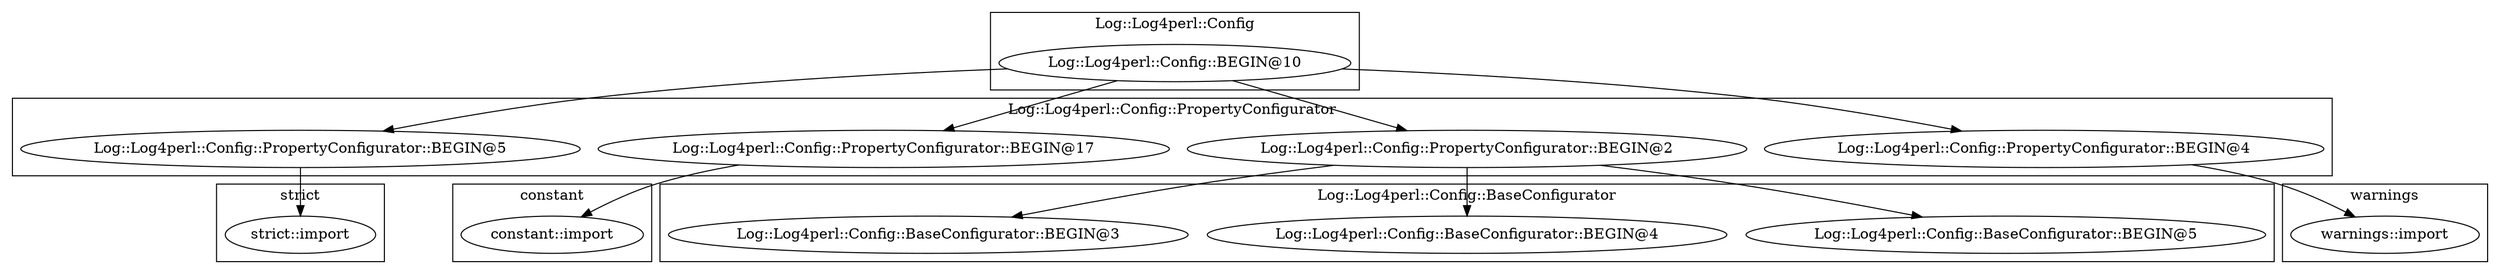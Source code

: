 digraph {
graph [overlap=false]
subgraph cluster_Log_Log4perl_Config_BaseConfigurator {
	label="Log::Log4perl::Config::BaseConfigurator";
	"Log::Log4perl::Config::BaseConfigurator::BEGIN@5";
	"Log::Log4perl::Config::BaseConfigurator::BEGIN@4";
	"Log::Log4perl::Config::BaseConfigurator::BEGIN@3";
}
subgraph cluster_warnings {
	label="warnings";
	"warnings::import";
}
subgraph cluster_Log_Log4perl_Config_PropertyConfigurator {
	label="Log::Log4perl::Config::PropertyConfigurator";
	"Log::Log4perl::Config::PropertyConfigurator::BEGIN@5";
	"Log::Log4perl::Config::PropertyConfigurator::BEGIN@17";
	"Log::Log4perl::Config::PropertyConfigurator::BEGIN@2";
	"Log::Log4perl::Config::PropertyConfigurator::BEGIN@4";
}
subgraph cluster_strict {
	label="strict";
	"strict::import";
}
subgraph cluster_constant {
	label="constant";
	"constant::import";
}
subgraph cluster_Log_Log4perl_Config {
	label="Log::Log4perl::Config";
	"Log::Log4perl::Config::BEGIN@10";
}
"Log::Log4perl::Config::BEGIN@10" -> "Log::Log4perl::Config::PropertyConfigurator::BEGIN@4";
"Log::Log4perl::Config::PropertyConfigurator::BEGIN@2" -> "Log::Log4perl::Config::BaseConfigurator::BEGIN@4";
"Log::Log4perl::Config::BEGIN@10" -> "Log::Log4perl::Config::PropertyConfigurator::BEGIN@2";
"Log::Log4perl::Config::PropertyConfigurator::BEGIN@2" -> "Log::Log4perl::Config::BaseConfigurator::BEGIN@5";
"Log::Log4perl::Config::PropertyConfigurator::BEGIN@17" -> "constant::import";
"Log::Log4perl::Config::BEGIN@10" -> "Log::Log4perl::Config::PropertyConfigurator::BEGIN@5";
"Log::Log4perl::Config::PropertyConfigurator::BEGIN@4" -> "warnings::import";
"Log::Log4perl::Config::PropertyConfigurator::BEGIN@5" -> "strict::import";
"Log::Log4perl::Config::BEGIN@10" -> "Log::Log4perl::Config::PropertyConfigurator::BEGIN@17";
"Log::Log4perl::Config::PropertyConfigurator::BEGIN@2" -> "Log::Log4perl::Config::BaseConfigurator::BEGIN@3";
}
